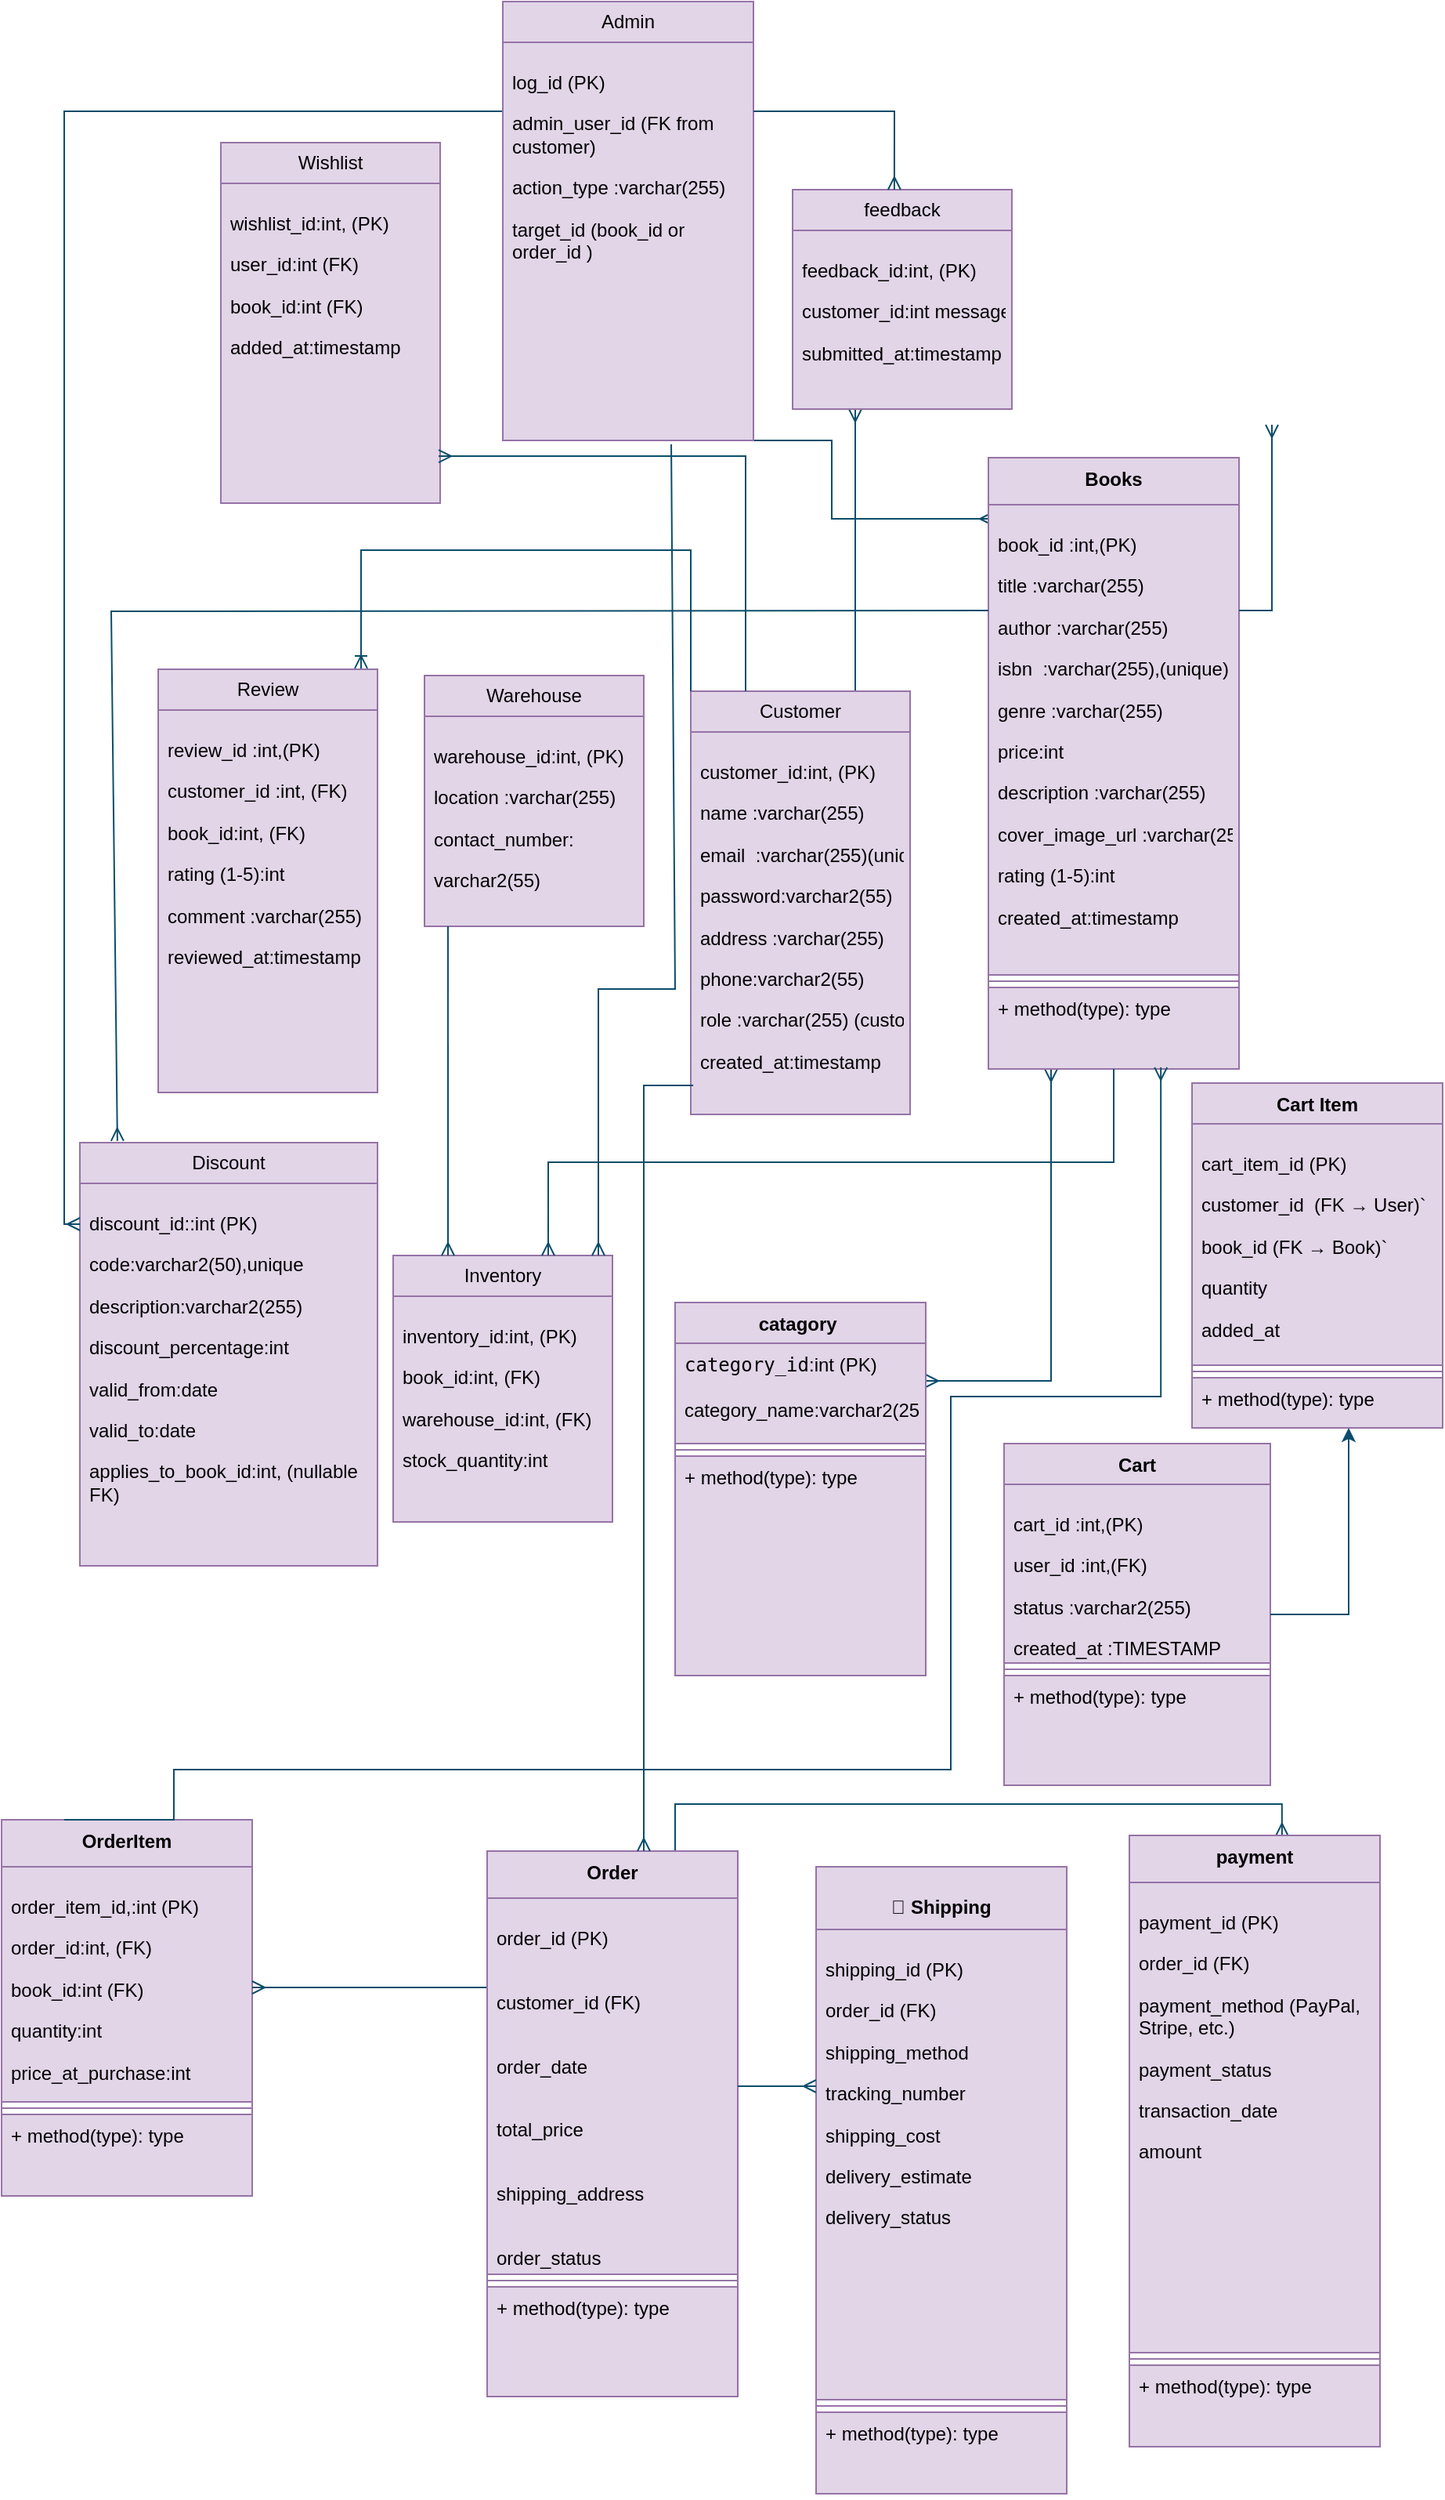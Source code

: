 <mxfile version="26.2.2">
  <diagram name="Page-1" id="UOZT7wDxDIMD1lYBj2QL">
    <mxGraphModel dx="1889" dy="777" grid="1" gridSize="10" guides="1" tooltips="1" connect="1" arrows="1" fold="1" page="1" pageScale="1" pageWidth="850" pageHeight="1100" background="none" math="0" shadow="0">
      <root>
        <mxCell id="0" />
        <mxCell id="1" parent="0" />
        <mxCell id="tDXwHBrnT2KiwF09zrwK-24" style="edgeStyle=orthogonalEdgeStyle;rounded=0;orthogonalLoop=1;jettySize=auto;html=1;exitX=0.75;exitY=0;exitDx=0;exitDy=0;strokeColor=#0B4D6A;endArrow=ERmany;endFill=0;" edge="1" parent="1" source="p8HNmVIQgG3GiqmU7-hI-10">
          <mxGeometry relative="1" as="geometry">
            <mxPoint x="465" y="290" as="targetPoint" />
          </mxGeometry>
        </mxCell>
        <mxCell id="p8HNmVIQgG3GiqmU7-hI-10" value="Customer" style="swimlane;fontStyle=0;childLayout=stackLayout;horizontal=1;startSize=26;fillColor=#e1d5e7;horizontalStack=0;resizeParent=1;resizeParentMax=0;resizeLast=0;collapsible=1;marginBottom=0;whiteSpace=wrap;html=1;strokeColor=#9673a6;" parent="1" vertex="1">
          <mxGeometry x="360" y="470" width="140" height="270" as="geometry" />
        </mxCell>
        <mxCell id="p8HNmVIQgG3GiqmU7-hI-11" value="&lt;p data-pm-slice=&quot;1 1 []&quot;&gt;customer_id&lt;span style=&quot;text-align: center; text-wrap-mode: nowrap; background-color: transparent; color: light-dark(rgb(0, 0, 0), rgb(255, 255, 255));&quot;&gt;:int,&lt;/span&gt;&lt;span style=&quot;background-color: transparent; color: light-dark(rgb(0, 0, 0), rgb(255, 255, 255));&quot;&gt;&amp;nbsp;(PK)&lt;/span&gt;&lt;/p&gt;&lt;p&gt;name&lt;span style=&quot;background-color: transparent; color: light-dark(rgb(0, 0, 0), rgb(255, 255, 255));&quot;&gt;&amp;nbsp;&lt;/span&gt;&lt;span style=&quot;background-color: transparent; color: light-dark(rgb(0, 0, 0), rgb(255, 255, 255));&quot;&gt;:&lt;/span&gt;&lt;span style=&quot;background-color: transparent; color: light-dark(rgb(0, 0, 0), rgb(255, 255, 255));&quot;&gt;varchar(255)&lt;/span&gt;&lt;/p&gt;&lt;p&gt;email&amp;nbsp;&lt;span style=&quot;background-color: transparent; color: light-dark(rgb(0, 0, 0), rgb(255, 255, 255));&quot;&gt;&amp;nbsp;&lt;/span&gt;&lt;span style=&quot;background-color: transparent; color: light-dark(rgb(0, 0, 0), rgb(255, 255, 255));&quot;&gt;:&lt;/span&gt;&lt;span style=&quot;background-color: transparent; color: light-dark(rgb(0, 0, 0), rgb(255, 255, 255));&quot;&gt;varchar(255)&lt;/span&gt;&lt;span style=&quot;background-color: transparent; color: light-dark(rgb(0, 0, 0), rgb(255, 255, 255));&quot;&gt;(unique)&lt;/span&gt;&lt;/p&gt;&lt;p&gt;password:&lt;span style=&quot;background-color: transparent; color: light-dark(rgb(0, 0, 0), rgb(255, 255, 255));&quot;&gt;varchar2(55)&lt;/span&gt;&lt;/p&gt;&lt;p&gt;address&lt;span style=&quot;background-color: transparent; color: light-dark(rgb(0, 0, 0), rgb(255, 255, 255));&quot;&gt;&amp;nbsp;&lt;/span&gt;&lt;span style=&quot;background-color: transparent; color: light-dark(rgb(0, 0, 0), rgb(255, 255, 255));&quot;&gt;:&lt;/span&gt;&lt;span style=&quot;background-color: transparent; color: light-dark(rgb(0, 0, 0), rgb(255, 255, 255));&quot;&gt;varchar(255)&lt;/span&gt;&lt;/p&gt;&lt;p&gt;phone:&lt;span style=&quot;background-color: transparent; color: light-dark(rgb(0, 0, 0), rgb(255, 255, 255));&quot;&gt;varchar2(55)&lt;/span&gt;&lt;/p&gt;&lt;p&gt;role&lt;span style=&quot;background-color: transparent; color: light-dark(rgb(0, 0, 0), rgb(255, 255, 255));&quot;&gt;&amp;nbsp;&lt;/span&gt;&lt;span style=&quot;background-color: transparent; color: light-dark(rgb(0, 0, 0), rgb(255, 255, 255));&quot;&gt;:&lt;/span&gt;&lt;span style=&quot;background-color: transparent; color: light-dark(rgb(0, 0, 0), rgb(255, 255, 255));&quot;&gt;varchar(255)&lt;/span&gt;&lt;span style=&quot;background-color: transparent; color: light-dark(rgb(0, 0, 0), rgb(255, 255, 255));&quot;&gt;&amp;nbsp;(customer)&lt;/span&gt;&lt;/p&gt;&lt;p&gt;created_at&lt;span style=&quot;background-color: transparent; color: light-dark(rgb(0, 0, 0), rgb(255, 255, 255));&quot;&gt;:timestamp&lt;/span&gt;&lt;/p&gt;" style="text;strokeColor=#9673a6;fillColor=#e1d5e7;align=left;verticalAlign=top;spacingLeft=4;spacingRight=4;overflow=hidden;rotatable=0;points=[[0,0.5],[1,0.5]];portConstraint=eastwest;whiteSpace=wrap;html=1;" parent="p8HNmVIQgG3GiqmU7-hI-10" vertex="1">
          <mxGeometry y="26" width="140" height="244" as="geometry" />
        </mxCell>
        <mxCell id="tDXwHBrnT2KiwF09zrwK-18" style="edgeStyle=orthogonalEdgeStyle;rounded=0;orthogonalLoop=1;jettySize=auto;html=1;exitX=0.25;exitY=1;exitDx=0;exitDy=0;strokeColor=#0B4D6A;endArrow=ERmany;endFill=0;startArrow=ERmany;startFill=0;" edge="1" parent="1" source="p8HNmVIQgG3GiqmU7-hI-15">
          <mxGeometry relative="1" as="geometry">
            <mxPoint x="510" y="910" as="targetPoint" />
            <Array as="points">
              <mxPoint x="590" y="910" />
            </Array>
          </mxGeometry>
        </mxCell>
        <mxCell id="tDXwHBrnT2KiwF09zrwK-35" style="edgeStyle=none;rounded=0;orthogonalLoop=1;jettySize=auto;html=1;exitX=0.016;exitY=0.03;exitDx=0;exitDy=0;strokeColor=#0B4D6A;entryX=1;entryY=1;entryDx=0;entryDy=0;exitPerimeter=0;startArrow=ERmany;startFill=0;endArrow=none;" edge="1" parent="1" source="p8HNmVIQgG3GiqmU7-hI-16" target="pkgMTPQwWQSA9xdt2chN-3">
          <mxGeometry relative="1" as="geometry">
            <Array as="points">
              <mxPoint x="450" y="360" />
              <mxPoint x="450" y="310" />
            </Array>
          </mxGeometry>
        </mxCell>
        <mxCell id="p8HNmVIQgG3GiqmU7-hI-15" value="Books" style="swimlane;fontStyle=1;align=center;verticalAlign=top;childLayout=stackLayout;horizontal=1;startSize=30;horizontalStack=0;resizeParent=1;resizeParentMax=0;resizeLast=0;collapsible=1;marginBottom=0;whiteSpace=wrap;html=1;fillColor=#e1d5e7;strokeColor=#9673a6;" parent="1" vertex="1">
          <mxGeometry x="550" y="321" width="160" height="390" as="geometry" />
        </mxCell>
        <mxCell id="p8HNmVIQgG3GiqmU7-hI-16" value="&lt;p data-pm-slice=&quot;1 1 []&quot;&gt;book_id&amp;nbsp;&lt;span style=&quot;text-align: center; text-wrap-mode: nowrap; background-color: transparent; color: light-dark(rgb(0, 0, 0), rgb(255, 255, 255));&quot;&gt;:int,&lt;/span&gt;&lt;span style=&quot;background-color: transparent; color: light-dark(rgb(0, 0, 0), rgb(255, 255, 255));&quot;&gt;(PK)&lt;/span&gt;&lt;/p&gt;&lt;p&gt;title&lt;span style=&quot;background-color: transparent; color: light-dark(rgb(0, 0, 0), rgb(255, 255, 255));&quot;&gt;&amp;nbsp;&lt;/span&gt;&lt;span style=&quot;background-color: transparent; color: light-dark(rgb(0, 0, 0), rgb(255, 255, 255));&quot;&gt;:&lt;/span&gt;&lt;span style=&quot;background-color: transparent; color: light-dark(rgb(0, 0, 0), rgb(255, 255, 255));&quot;&gt;varchar(255)&lt;/span&gt;&lt;/p&gt;&lt;p&gt;author&lt;span style=&quot;background-color: transparent; color: light-dark(rgb(0, 0, 0), rgb(255, 255, 255));&quot;&gt;&amp;nbsp;&lt;/span&gt;&lt;span style=&quot;background-color: transparent; color: light-dark(rgb(0, 0, 0), rgb(255, 255, 255));&quot;&gt;:&lt;/span&gt;&lt;span style=&quot;background-color: transparent; color: light-dark(rgb(0, 0, 0), rgb(255, 255, 255));&quot;&gt;varchar(255)&lt;/span&gt;&lt;/p&gt;&lt;p&gt;isbn&amp;nbsp;&lt;span style=&quot;background-color: transparent; color: light-dark(rgb(0, 0, 0), rgb(255, 255, 255));&quot;&gt;&amp;nbsp;&lt;/span&gt;&lt;span style=&quot;background-color: transparent; color: light-dark(rgb(0, 0, 0), rgb(255, 255, 255));&quot;&gt;:&lt;/span&gt;&lt;span style=&quot;background-color: transparent; color: light-dark(rgb(0, 0, 0), rgb(255, 255, 255));&quot;&gt;varchar(255),&lt;/span&gt;&lt;span style=&quot;background-color: transparent; color: light-dark(rgb(0, 0, 0), rgb(255, 255, 255));&quot;&gt;(unique)&lt;/span&gt;&lt;/p&gt;&lt;p&gt;genre&lt;span style=&quot;background-color: transparent; color: light-dark(rgb(0, 0, 0), rgb(255, 255, 255));&quot;&gt;&amp;nbsp;&lt;/span&gt;&lt;span style=&quot;background-color: transparent; color: light-dark(rgb(0, 0, 0), rgb(255, 255, 255));&quot;&gt;:&lt;/span&gt;&lt;span style=&quot;background-color: transparent; color: light-dark(rgb(0, 0, 0), rgb(255, 255, 255));&quot;&gt;varchar(255)&lt;/span&gt;&lt;/p&gt;&lt;p&gt;price&lt;span style=&quot;text-align: center; text-wrap-mode: nowrap; background-color: transparent; color: light-dark(rgb(0, 0, 0), rgb(255, 255, 255));&quot;&gt;:int&lt;/span&gt;&lt;/p&gt;&lt;p&gt;description&lt;span style=&quot;background-color: transparent; color: light-dark(rgb(0, 0, 0), rgb(255, 255, 255));&quot;&gt;&amp;nbsp;&lt;/span&gt;&lt;span style=&quot;background-color: transparent; color: light-dark(rgb(0, 0, 0), rgb(255, 255, 255));&quot;&gt;:&lt;/span&gt;&lt;span style=&quot;background-color: transparent; color: light-dark(rgb(0, 0, 0), rgb(255, 255, 255));&quot;&gt;varchar(255)&lt;/span&gt;&lt;/p&gt;&lt;p&gt;cover_image_url&lt;span style=&quot;background-color: transparent; color: light-dark(rgb(0, 0, 0), rgb(255, 255, 255));&quot;&gt;&amp;nbsp;&lt;/span&gt;&lt;span style=&quot;background-color: transparent; color: light-dark(rgb(0, 0, 0), rgb(255, 255, 255));&quot;&gt;:&lt;/span&gt;&lt;span style=&quot;background-color: transparent; color: light-dark(rgb(0, 0, 0), rgb(255, 255, 255));&quot;&gt;varchar(255)&lt;/span&gt;&lt;/p&gt;&lt;p&gt;rating&amp;nbsp;&lt;span style=&quot;background-color: transparent; color: light-dark(rgb(0, 0, 0), rgb(255, 255, 255));&quot;&gt;(1-5)&lt;/span&gt;&lt;span style=&quot;background-color: transparent; color: light-dark(rgb(0, 0, 0), rgb(255, 255, 255)); text-wrap-mode: nowrap; text-align: center;&quot;&gt;:int&lt;/span&gt;&lt;/p&gt;&lt;p&gt;created_at:timestamp&lt;/p&gt;" style="text;strokeColor=#9673a6;fillColor=#e1d5e7;align=left;verticalAlign=top;spacingLeft=4;spacingRight=4;overflow=hidden;rotatable=0;points=[[0,0.5],[1,0.5]];portConstraint=eastwest;whiteSpace=wrap;html=1;" parent="p8HNmVIQgG3GiqmU7-hI-15" vertex="1">
          <mxGeometry y="30" width="160" height="300" as="geometry" />
        </mxCell>
        <mxCell id="p8HNmVIQgG3GiqmU7-hI-17" value="" style="line;strokeWidth=1;fillColor=#e1d5e7;align=left;verticalAlign=middle;spacingTop=-1;spacingLeft=3;spacingRight=3;rotatable=0;labelPosition=right;points=[];portConstraint=eastwest;strokeColor=#9673a6;" parent="p8HNmVIQgG3GiqmU7-hI-15" vertex="1">
          <mxGeometry y="330" width="160" height="8" as="geometry" />
        </mxCell>
        <mxCell id="p8HNmVIQgG3GiqmU7-hI-18" value="+ method(type): type" style="text;strokeColor=#9673a6;fillColor=#e1d5e7;align=left;verticalAlign=top;spacingLeft=4;spacingRight=4;overflow=hidden;rotatable=0;points=[[0,0.5],[1,0.5]];portConstraint=eastwest;whiteSpace=wrap;html=1;" parent="p8HNmVIQgG3GiqmU7-hI-15" vertex="1">
          <mxGeometry y="338" width="160" height="52" as="geometry" />
        </mxCell>
        <mxCell id="p8HNmVIQgG3GiqmU7-hI-29" value="Review" style="swimlane;fontStyle=0;childLayout=stackLayout;horizontal=1;startSize=26;fillColor=#e1d5e7;horizontalStack=0;resizeParent=1;resizeParentMax=0;resizeLast=0;collapsible=1;marginBottom=0;whiteSpace=wrap;html=1;strokeColor=#9673a6;" parent="1" vertex="1">
          <mxGeometry x="20" y="456" width="140" height="270" as="geometry" />
        </mxCell>
        <mxCell id="p8HNmVIQgG3GiqmU7-hI-30" value="&lt;p data-pm-slice=&quot;1 1 []&quot;&gt;review_id&amp;nbsp;&lt;span style=&quot;text-align: center; text-wrap-mode: nowrap; background-color: transparent; color: light-dark(rgb(0, 0, 0), rgb(255, 255, 255));&quot;&gt;:int,&lt;/span&gt;&lt;span style=&quot;background-color: transparent; color: light-dark(rgb(0, 0, 0), rgb(255, 255, 255));&quot;&gt;(PK)&lt;/span&gt;&lt;/p&gt;&lt;p&gt;&lt;span style=&quot;background-color: transparent; color: light-dark(rgb(0, 0, 0), rgb(255, 255, 255));&quot;&gt;customer_id&lt;/span&gt;&lt;span style=&quot;background-color: transparent; color: light-dark(rgb(0, 0, 0), rgb(255, 255, 255));&quot;&gt;&amp;nbsp;&lt;/span&gt;&lt;span style=&quot;text-align: center; text-wrap-mode: nowrap; background-color: transparent; color: light-dark(rgb(0, 0, 0), rgb(255, 255, 255));&quot;&gt;:int,&lt;/span&gt;&lt;span style=&quot;background-color: transparent; color: light-dark(rgb(0, 0, 0), rgb(255, 255, 255));&quot;&gt;&amp;nbsp;(FK)&lt;/span&gt;&lt;/p&gt;&lt;p&gt;book_id&lt;span style=&quot;text-align: center; text-wrap-mode: nowrap; background-color: transparent; color: light-dark(rgb(0, 0, 0), rgb(255, 255, 255));&quot;&gt;:int,&lt;/span&gt;&lt;span style=&quot;background-color: transparent; color: light-dark(rgb(0, 0, 0), rgb(255, 255, 255));&quot;&gt;&amp;nbsp;(FK)&lt;/span&gt;&lt;/p&gt;&lt;p&gt;rating (1-5)&lt;span style=&quot;text-align: center; text-wrap-mode: nowrap; background-color: transparent; color: light-dark(rgb(0, 0, 0), rgb(255, 255, 255));&quot;&gt;:int&lt;/span&gt;&lt;/p&gt;&lt;p&gt;comment :&lt;span style=&quot;background-color: transparent; color: light-dark(rgb(0, 0, 0), rgb(255, 255, 255));&quot;&gt;varchar(255)&lt;/span&gt;&lt;/p&gt;&lt;p&gt;reviewed_at&lt;span style=&quot;background-color: transparent; color: light-dark(rgb(0, 0, 0), rgb(255, 255, 255));&quot;&gt;:timestamp&lt;/span&gt;&lt;/p&gt;" style="text;strokeColor=#9673a6;fillColor=#e1d5e7;align=left;verticalAlign=top;spacingLeft=4;spacingRight=4;overflow=hidden;rotatable=0;points=[[0,0.5],[1,0.5]];portConstraint=eastwest;whiteSpace=wrap;html=1;" parent="p8HNmVIQgG3GiqmU7-hI-29" vertex="1">
          <mxGeometry y="26" width="140" height="244" as="geometry" />
        </mxCell>
        <mxCell id="p8HNmVIQgG3GiqmU7-hI-31" value="Warehouse" style="swimlane;fontStyle=0;childLayout=stackLayout;horizontal=1;startSize=26;fillColor=#e1d5e7;horizontalStack=0;resizeParent=1;resizeParentMax=0;resizeLast=0;collapsible=1;marginBottom=0;whiteSpace=wrap;html=1;strokeColor=#9673a6;" parent="1" vertex="1">
          <mxGeometry x="190" y="460" width="140" height="160" as="geometry" />
        </mxCell>
        <mxCell id="p8HNmVIQgG3GiqmU7-hI-32" value="&lt;p data-pm-slice=&quot;1 1 []&quot;&gt;warehouse_id&lt;span style=&quot;text-align: center; text-wrap-mode: nowrap; background-color: transparent; color: light-dark(rgb(0, 0, 0), rgb(255, 255, 255));&quot;&gt;:int,&lt;/span&gt;&lt;span style=&quot;background-color: transparent; color: light-dark(rgb(0, 0, 0), rgb(255, 255, 255));&quot;&gt;&amp;nbsp;(PK)&lt;/span&gt;&lt;/p&gt;&lt;p&gt;location&lt;span style=&quot;background-color: transparent; color: light-dark(rgb(0, 0, 0), rgb(255, 255, 255));&quot;&gt;&amp;nbsp;&lt;/span&gt;&lt;span style=&quot;background-color: transparent; color: light-dark(rgb(0, 0, 0), rgb(255, 255, 255));&quot;&gt;:&lt;/span&gt;&lt;span style=&quot;background-color: transparent; color: light-dark(rgb(0, 0, 0), rgb(255, 255, 255));&quot;&gt;varchar(255)&lt;/span&gt;&lt;/p&gt;&lt;p&gt;contact_number:&lt;/p&gt;&lt;p&gt;varchar2(55)&lt;/p&gt;" style="text;strokeColor=#9673a6;fillColor=#e1d5e7;align=left;verticalAlign=top;spacingLeft=4;spacingRight=4;overflow=hidden;rotatable=0;points=[[0,0.5],[1,0.5]];portConstraint=eastwest;whiteSpace=wrap;html=1;" parent="p8HNmVIQgG3GiqmU7-hI-31" vertex="1">
          <mxGeometry y="26" width="140" height="134" as="geometry" />
        </mxCell>
        <mxCell id="p8HNmVIQgG3GiqmU7-hI-34" value="Discount" style="swimlane;fontStyle=0;childLayout=stackLayout;horizontal=1;startSize=26;fillColor=#e1d5e7;horizontalStack=0;resizeParent=1;resizeParentMax=0;resizeLast=0;collapsible=1;marginBottom=0;whiteSpace=wrap;html=1;strokeColor=#9673a6;" parent="1" vertex="1">
          <mxGeometry x="-30" y="758" width="190" height="270" as="geometry" />
        </mxCell>
        <mxCell id="p8HNmVIQgG3GiqmU7-hI-35" value="&lt;p data-pm-slice=&quot;1 1 []&quot;&gt;discount_id&lt;span style=&quot;background-color: transparent; color: light-dark(rgb(0, 0, 0), rgb(255, 255, 255));&quot;&gt;:&lt;/span&gt;&lt;span style=&quot;text-align: center; text-wrap-mode: nowrap; background-color: transparent; color: light-dark(rgb(0, 0, 0), rgb(255, 255, 255));&quot;&gt;:int&lt;/span&gt;&lt;span style=&quot;background-color: transparent; color: light-dark(rgb(0, 0, 0), rgb(255, 255, 255));&quot;&gt;&amp;nbsp;(PK)&lt;/span&gt;&lt;/p&gt;&lt;p&gt;code:varchar2(50),unique&lt;/p&gt;&lt;p&gt;description&lt;span style=&quot;background-color: transparent; color: light-dark(rgb(0, 0, 0), rgb(255, 255, 255));&quot;&gt;:varchar2(255)&lt;/span&gt;&lt;/p&gt;&lt;div&gt;&lt;span style=&quot;background-color: transparent; color: light-dark(rgb(0, 0, 0), rgb(255, 255, 255));&quot;&gt;discount_percentage:int&lt;/span&gt;&lt;/div&gt;&lt;p&gt;valid_from:date&lt;/p&gt;&lt;p&gt;valid_to:&lt;span style=&quot;background-color: transparent; color: light-dark(rgb(0, 0, 0), rgb(255, 255, 255));&quot;&gt;date&lt;/span&gt;&lt;/p&gt;&lt;p&gt;applies_to_book_id:int, (nullable FK)&lt;/p&gt;" style="text;strokeColor=#9673a6;fillColor=#e1d5e7;align=left;verticalAlign=top;spacingLeft=4;spacingRight=4;overflow=hidden;rotatable=0;points=[[0,0.5],[1,0.5]];portConstraint=eastwest;whiteSpace=wrap;html=1;" parent="p8HNmVIQgG3GiqmU7-hI-34" vertex="1">
          <mxGeometry y="26" width="190" height="244" as="geometry" />
        </mxCell>
        <mxCell id="p8HNmVIQgG3GiqmU7-hI-36" value="Inventory" style="swimlane;fontStyle=0;childLayout=stackLayout;horizontal=1;startSize=26;fillColor=#e1d5e7;horizontalStack=0;resizeParent=1;resizeParentMax=0;resizeLast=0;collapsible=1;marginBottom=0;whiteSpace=wrap;html=1;strokeColor=#9673a6;" parent="1" vertex="1">
          <mxGeometry x="170" y="830" width="140" height="170" as="geometry" />
        </mxCell>
        <mxCell id="p8HNmVIQgG3GiqmU7-hI-37" value="&lt;p data-pm-slice=&quot;1 1 []&quot;&gt;inventory_id&lt;span style=&quot;background-color: transparent; color: light-dark(rgb(0, 0, 0), rgb(255, 255, 255));&quot;&gt;:int,&lt;/span&gt;&lt;span style=&quot;background-color: transparent; color: light-dark(rgb(0, 0, 0), rgb(255, 255, 255));&quot;&gt;&amp;nbsp;(PK)&lt;/span&gt;&lt;/p&gt;&lt;p&gt;book_id&lt;span style=&quot;background-color: transparent; color: light-dark(rgb(0, 0, 0), rgb(255, 255, 255));&quot;&gt;:int,&lt;/span&gt;&lt;span style=&quot;background-color: transparent; color: light-dark(rgb(0, 0, 0), rgb(255, 255, 255));&quot;&gt;&amp;nbsp;(FK)&lt;/span&gt;&lt;/p&gt;&lt;p&gt;warehouse_id&lt;span style=&quot;background-color: transparent; color: light-dark(rgb(0, 0, 0), rgb(255, 255, 255));&quot;&gt;:int,&lt;/span&gt;&lt;span style=&quot;background-color: transparent; color: light-dark(rgb(0, 0, 0), rgb(255, 255, 255));&quot;&gt;&amp;nbsp;(FK)&lt;/span&gt;&lt;/p&gt;&lt;p&gt;stock_quantity&lt;span style=&quot;background-color: transparent; color: light-dark(rgb(0, 0, 0), rgb(255, 255, 255));&quot;&gt;:int&lt;/span&gt;&lt;/p&gt;" style="text;strokeColor=#9673a6;fillColor=#e1d5e7;align=left;verticalAlign=top;spacingLeft=4;spacingRight=4;overflow=hidden;rotatable=0;points=[[0,0.5],[1,0.5]];portConstraint=eastwest;whiteSpace=wrap;html=1;" parent="p8HNmVIQgG3GiqmU7-hI-36" vertex="1">
          <mxGeometry y="26" width="140" height="144" as="geometry" />
        </mxCell>
        <mxCell id="p8HNmVIQgG3GiqmU7-hI-42" value="catagory&amp;nbsp;" style="swimlane;fontStyle=1;align=center;verticalAlign=top;childLayout=stackLayout;horizontal=1;startSize=26;horizontalStack=0;resizeParent=1;resizeParentMax=0;resizeLast=0;collapsible=1;marginBottom=0;whiteSpace=wrap;html=1;fillColor=#e1d5e7;strokeColor=#9673a6;" parent="1" vertex="1">
          <mxGeometry x="350" y="860" width="160" height="238" as="geometry" />
        </mxCell>
        <mxCell id="p8HNmVIQgG3GiqmU7-hI-43" value="&lt;code data-end=&quot;847&quot; data-start=&quot;834&quot;&gt;category_id&lt;/code&gt;&lt;span style=&quot;text-align: center; text-wrap-mode: nowrap;&quot;&gt;:int&lt;/span&gt;&amp;nbsp;(PK)&lt;div&gt;&lt;br&gt;&lt;div&gt;&lt;span style=&quot;background-color: transparent; color: light-dark(rgb(0, 0, 0), rgb(255, 255, 255));&quot;&gt;category_name:&lt;/span&gt;&lt;span style=&quot;background-color: transparent; color: light-dark(rgb(0, 0, 0), rgb(255, 255, 255));&quot;&gt;varchar2(255)&lt;/span&gt;&lt;/div&gt;&lt;/div&gt;" style="text;strokeColor=#9673a6;fillColor=#e1d5e7;align=left;verticalAlign=top;spacingLeft=4;spacingRight=4;overflow=hidden;rotatable=0;points=[[0,0.5],[1,0.5]];portConstraint=eastwest;whiteSpace=wrap;html=1;" parent="p8HNmVIQgG3GiqmU7-hI-42" vertex="1">
          <mxGeometry y="26" width="160" height="64" as="geometry" />
        </mxCell>
        <mxCell id="p8HNmVIQgG3GiqmU7-hI-44" value="" style="line;strokeWidth=1;fillColor=#e1d5e7;align=left;verticalAlign=middle;spacingTop=-1;spacingLeft=3;spacingRight=3;rotatable=0;labelPosition=right;points=[];portConstraint=eastwest;strokeColor=#9673a6;" parent="p8HNmVIQgG3GiqmU7-hI-42" vertex="1">
          <mxGeometry y="90" width="160" height="8" as="geometry" />
        </mxCell>
        <mxCell id="p8HNmVIQgG3GiqmU7-hI-45" value="+ method(type): type" style="text;strokeColor=#9673a6;fillColor=#e1d5e7;align=left;verticalAlign=top;spacingLeft=4;spacingRight=4;overflow=hidden;rotatable=0;points=[[0,0.5],[1,0.5]];portConstraint=eastwest;whiteSpace=wrap;html=1;" parent="p8HNmVIQgG3GiqmU7-hI-42" vertex="1">
          <mxGeometry y="98" width="160" height="140" as="geometry" />
        </mxCell>
        <mxCell id="p8HNmVIQgG3GiqmU7-hI-46" value="Cart" style="swimlane;fontStyle=1;align=center;verticalAlign=top;childLayout=stackLayout;horizontal=1;startSize=26;horizontalStack=0;resizeParent=1;resizeParentMax=0;resizeLast=0;collapsible=1;marginBottom=0;whiteSpace=wrap;html=1;fillColor=#e1d5e7;strokeColor=#9673a6;" parent="1" vertex="1">
          <mxGeometry x="560" y="950" width="170" height="218" as="geometry" />
        </mxCell>
        <mxCell id="p8HNmVIQgG3GiqmU7-hI-47" value="&lt;p data-pm-slice=&quot;1 1 []&quot;&gt;cart_id&amp;nbsp;&lt;span style=&quot;text-align: center; text-wrap-mode: nowrap;&quot;&gt;:int,&lt;/span&gt;(PK)&#x9;&lt;/p&gt;&lt;p&gt;user_id&amp;nbsp;&lt;span style=&quot;text-align: center; text-wrap-mode: nowrap;&quot;&gt;:int,&lt;/span&gt;(FK)&#x9;&lt;/p&gt;&lt;p&gt;status&#x9;:&lt;span style=&quot;background-color: transparent; color: light-dark(rgb(0, 0, 0), rgb(255, 255, 255));&quot;&gt;varchar2(255)&lt;/span&gt;&lt;/p&gt;&lt;p&gt;created_at :TIMESTAMP&lt;/p&gt;&lt;p&gt;updated_at TIMESTAMP&lt;/p&gt;" style="text;strokeColor=#9673a6;fillColor=#e1d5e7;align=left;verticalAlign=top;spacingLeft=4;spacingRight=4;overflow=hidden;rotatable=0;points=[[0,0.5],[1,0.5]];portConstraint=eastwest;whiteSpace=wrap;html=1;" parent="p8HNmVIQgG3GiqmU7-hI-46" vertex="1">
          <mxGeometry y="26" width="170" height="114" as="geometry" />
        </mxCell>
        <mxCell id="p8HNmVIQgG3GiqmU7-hI-48" value="" style="line;strokeWidth=1;fillColor=#e1d5e7;align=left;verticalAlign=middle;spacingTop=-1;spacingLeft=3;spacingRight=3;rotatable=0;labelPosition=right;points=[];portConstraint=eastwest;strokeColor=#9673a6;" parent="p8HNmVIQgG3GiqmU7-hI-46" vertex="1">
          <mxGeometry y="140" width="170" height="8" as="geometry" />
        </mxCell>
        <mxCell id="p8HNmVIQgG3GiqmU7-hI-49" value="+ method(type): type" style="text;strokeColor=#9673a6;fillColor=#e1d5e7;align=left;verticalAlign=top;spacingLeft=4;spacingRight=4;overflow=hidden;rotatable=0;points=[[0,0.5],[1,0.5]];portConstraint=eastwest;whiteSpace=wrap;html=1;" parent="p8HNmVIQgG3GiqmU7-hI-46" vertex="1">
          <mxGeometry y="148" width="170" height="70" as="geometry" />
        </mxCell>
        <mxCell id="p8HNmVIQgG3GiqmU7-hI-50" value="Cart Item" style="swimlane;fontStyle=1;align=center;verticalAlign=top;childLayout=stackLayout;horizontal=1;startSize=26;horizontalStack=0;resizeParent=1;resizeParentMax=0;resizeLast=0;collapsible=1;marginBottom=0;whiteSpace=wrap;html=1;fillColor=#e1d5e7;strokeColor=#9673a6;" parent="1" vertex="1">
          <mxGeometry x="680" y="720" width="160" height="220" as="geometry" />
        </mxCell>
        <mxCell id="p8HNmVIQgG3GiqmU7-hI-51" value="&lt;p data-pm-slice=&quot;1 1 []&quot;&gt;cart_item_id (PK)&lt;/p&gt;&lt;p&gt;&lt;span style=&quot;background-color: transparent; color: light-dark(rgb(0, 0, 0), rgb(255, 255, 255));&quot;&gt;customer_id&lt;/span&gt;&lt;span style=&quot;background-color: transparent; color: light-dark(rgb(0, 0, 0), rgb(255, 255, 255));&quot;&gt;&amp;nbsp;&lt;/span&gt;&amp;nbsp;(FK → User)`&lt;/p&gt;&lt;p&gt;book_id (FK → Book)`&lt;/p&gt;&lt;p&gt;quantity&lt;/p&gt;&lt;p&gt;added_at&lt;/p&gt;" style="text;strokeColor=#9673a6;fillColor=#e1d5e7;align=left;verticalAlign=top;spacingLeft=4;spacingRight=4;overflow=hidden;rotatable=0;points=[[0,0.5],[1,0.5]];portConstraint=eastwest;whiteSpace=wrap;html=1;" parent="p8HNmVIQgG3GiqmU7-hI-50" vertex="1">
          <mxGeometry y="26" width="160" height="154" as="geometry" />
        </mxCell>
        <mxCell id="p8HNmVIQgG3GiqmU7-hI-52" value="" style="line;strokeWidth=1;fillColor=#e1d5e7;align=left;verticalAlign=middle;spacingTop=-1;spacingLeft=3;spacingRight=3;rotatable=0;labelPosition=right;points=[];portConstraint=eastwest;strokeColor=#9673a6;" parent="p8HNmVIQgG3GiqmU7-hI-50" vertex="1">
          <mxGeometry y="180" width="160" height="8" as="geometry" />
        </mxCell>
        <mxCell id="p8HNmVIQgG3GiqmU7-hI-53" value="+ method(type): type" style="text;strokeColor=#9673a6;fillColor=#e1d5e7;align=left;verticalAlign=top;spacingLeft=4;spacingRight=4;overflow=hidden;rotatable=0;points=[[0,0.5],[1,0.5]];portConstraint=eastwest;whiteSpace=wrap;html=1;" parent="p8HNmVIQgG3GiqmU7-hI-50" vertex="1">
          <mxGeometry y="188" width="160" height="32" as="geometry" />
        </mxCell>
        <mxCell id="p8HNmVIQgG3GiqmU7-hI-54" value="OrderItem" style="swimlane;fontStyle=1;align=center;verticalAlign=top;childLayout=stackLayout;horizontal=1;startSize=30;horizontalStack=0;resizeParent=1;resizeParentMax=0;resizeLast=0;collapsible=1;marginBottom=0;whiteSpace=wrap;html=1;fillColor=#e1d5e7;strokeColor=#9673a6;" parent="1" vertex="1">
          <mxGeometry x="-80" y="1190" width="160" height="240" as="geometry" />
        </mxCell>
        <mxCell id="p8HNmVIQgG3GiqmU7-hI-55" value="&lt;p data-pm-slice=&quot;1 1 []&quot;&gt;order_item_id,:int (PK)&lt;/p&gt;&lt;p&gt;order_id:int, (FK)&lt;/p&gt;&lt;p&gt;book_id:int (FK)&lt;/p&gt;&lt;p&gt;quantity:int&lt;/p&gt;&lt;p&gt;price_at_purchase:int&lt;/p&gt;" style="text;strokeColor=#9673a6;fillColor=#e1d5e7;align=left;verticalAlign=top;spacingLeft=4;spacingRight=4;overflow=hidden;rotatable=0;points=[[0,0.5],[1,0.5]];portConstraint=eastwest;whiteSpace=wrap;html=1;" parent="p8HNmVIQgG3GiqmU7-hI-54" vertex="1">
          <mxGeometry y="30" width="160" height="150" as="geometry" />
        </mxCell>
        <mxCell id="p8HNmVIQgG3GiqmU7-hI-56" value="" style="line;strokeWidth=1;fillColor=#e1d5e7;align=left;verticalAlign=middle;spacingTop=-1;spacingLeft=3;spacingRight=3;rotatable=0;labelPosition=right;points=[];portConstraint=eastwest;strokeColor=#9673a6;" parent="p8HNmVIQgG3GiqmU7-hI-54" vertex="1">
          <mxGeometry y="180" width="160" height="8" as="geometry" />
        </mxCell>
        <mxCell id="p8HNmVIQgG3GiqmU7-hI-57" value="+ method(type): type" style="text;strokeColor=#9673a6;fillColor=#e1d5e7;align=left;verticalAlign=top;spacingLeft=4;spacingRight=4;overflow=hidden;rotatable=0;points=[[0,0.5],[1,0.5]];portConstraint=eastwest;whiteSpace=wrap;html=1;" parent="p8HNmVIQgG3GiqmU7-hI-54" vertex="1">
          <mxGeometry y="188" width="160" height="52" as="geometry" />
        </mxCell>
        <mxCell id="tDXwHBrnT2KiwF09zrwK-21" style="edgeStyle=orthogonalEdgeStyle;rounded=0;orthogonalLoop=1;jettySize=auto;html=1;exitX=0;exitY=0.25;exitDx=0;exitDy=0;strokeColor=#0B4D6A;endArrow=ERmany;endFill=0;" edge="1" parent="1" source="p8HNmVIQgG3GiqmU7-hI-58">
          <mxGeometry relative="1" as="geometry">
            <mxPoint x="80" y="1297" as="targetPoint" />
          </mxGeometry>
        </mxCell>
        <mxCell id="tDXwHBrnT2KiwF09zrwK-26" style="edgeStyle=orthogonalEdgeStyle;rounded=0;orthogonalLoop=1;jettySize=auto;html=1;exitX=0.75;exitY=0;exitDx=0;exitDy=0;strokeColor=#0B4D6A;entryX=0.609;entryY=0.001;entryDx=0;entryDy=0;entryPerimeter=0;endArrow=ERmany;endFill=0;" edge="1" parent="1" source="p8HNmVIQgG3GiqmU7-hI-58" target="p8HNmVIQgG3GiqmU7-hI-66">
          <mxGeometry relative="1" as="geometry">
            <mxPoint x="760" y="1180" as="targetPoint" />
            <Array as="points">
              <mxPoint x="350" y="1180" />
              <mxPoint x="737" y="1180" />
            </Array>
          </mxGeometry>
        </mxCell>
        <mxCell id="p8HNmVIQgG3GiqmU7-hI-58" value="Order" style="swimlane;fontStyle=1;align=center;verticalAlign=top;childLayout=stackLayout;horizontal=1;startSize=30;horizontalStack=0;resizeParent=1;resizeParentMax=0;resizeLast=0;collapsible=1;marginBottom=0;whiteSpace=wrap;html=1;fillColor=#e1d5e7;strokeColor=#9673a6;" parent="1" vertex="1">
          <mxGeometry x="230" y="1210" width="160" height="348" as="geometry" />
        </mxCell>
        <mxCell id="p8HNmVIQgG3GiqmU7-hI-59" value="&lt;p data-pm-slice=&quot;1 1 []&quot;&gt;order_id (PK)&lt;/p&gt;&lt;p data-pm-slice=&quot;1 1 []&quot;&gt;&lt;br&gt;customer_id&amp;nbsp;(FK)&lt;/p&gt;&lt;p data-pm-slice=&quot;1 1 []&quot;&gt;&lt;br&gt;order_date&lt;/p&gt;&lt;p data-pm-slice=&quot;1 1 []&quot;&gt;&lt;br&gt;total_price&lt;/p&gt;&lt;p data-pm-slice=&quot;1 1 []&quot;&gt;&lt;br&gt;shipping_address&lt;/p&gt;&lt;p data-pm-slice=&quot;1 1 []&quot;&gt;&lt;br&gt;order_status&lt;/p&gt;" style="text;strokeColor=#9673a6;fillColor=#e1d5e7;align=left;verticalAlign=top;spacingLeft=4;spacingRight=4;overflow=hidden;rotatable=0;points=[[0,0.5],[1,0.5]];portConstraint=eastwest;whiteSpace=wrap;html=1;" parent="p8HNmVIQgG3GiqmU7-hI-58" vertex="1">
          <mxGeometry y="30" width="160" height="240" as="geometry" />
        </mxCell>
        <mxCell id="p8HNmVIQgG3GiqmU7-hI-60" value="" style="line;strokeWidth=1;fillColor=#e1d5e7;align=left;verticalAlign=middle;spacingTop=-1;spacingLeft=3;spacingRight=3;rotatable=0;labelPosition=right;points=[];portConstraint=eastwest;strokeColor=#9673a6;" parent="p8HNmVIQgG3GiqmU7-hI-58" vertex="1">
          <mxGeometry y="270" width="160" height="8" as="geometry" />
        </mxCell>
        <mxCell id="p8HNmVIQgG3GiqmU7-hI-61" value="+ method(type): type" style="text;strokeColor=#9673a6;fillColor=#e1d5e7;align=left;verticalAlign=top;spacingLeft=4;spacingRight=4;overflow=hidden;rotatable=0;points=[[0,0.5],[1,0.5]];portConstraint=eastwest;whiteSpace=wrap;html=1;" parent="p8HNmVIQgG3GiqmU7-hI-58" vertex="1">
          <mxGeometry y="278" width="160" height="70" as="geometry" />
        </mxCell>
        <mxCell id="p8HNmVIQgG3GiqmU7-hI-62" value="&lt;p data-pm-slice=&quot;1 1 []&quot;&gt;&lt;/p&gt;&lt;p&gt;🚚 Shipping&lt;/p&gt;" style="swimlane;fontStyle=1;align=center;verticalAlign=top;childLayout=stackLayout;horizontal=1;startSize=40;horizontalStack=0;resizeParent=1;resizeParentMax=0;resizeLast=0;collapsible=1;marginBottom=0;whiteSpace=wrap;html=1;fillColor=#e1d5e7;strokeColor=#9673a6;" parent="1" vertex="1">
          <mxGeometry x="440" y="1220" width="160" height="400" as="geometry" />
        </mxCell>
        <mxCell id="p8HNmVIQgG3GiqmU7-hI-63" value="&lt;p data-pm-slice=&quot;1 1 []&quot;&gt;shipping_id (PK)&lt;/p&gt;&lt;p&gt;order_id (FK)&lt;/p&gt;&lt;p&gt;shipping_method&lt;/p&gt;&lt;p&gt;tracking_number&lt;/p&gt;&lt;p&gt;shipping_cost&lt;/p&gt;&lt;p&gt;delivery_estimate&lt;/p&gt;&lt;p&gt;delivery_status&lt;/p&gt;" style="text;strokeColor=#9673a6;fillColor=#e1d5e7;align=left;verticalAlign=top;spacingLeft=4;spacingRight=4;overflow=hidden;rotatable=0;points=[[0,0.5],[1,0.5]];portConstraint=eastwest;whiteSpace=wrap;html=1;" parent="p8HNmVIQgG3GiqmU7-hI-62" vertex="1">
          <mxGeometry y="40" width="160" height="300" as="geometry" />
        </mxCell>
        <mxCell id="p8HNmVIQgG3GiqmU7-hI-64" value="" style="line;strokeWidth=1;fillColor=#e1d5e7;align=left;verticalAlign=middle;spacingTop=-1;spacingLeft=3;spacingRight=3;rotatable=0;labelPosition=right;points=[];portConstraint=eastwest;strokeColor=#9673a6;" parent="p8HNmVIQgG3GiqmU7-hI-62" vertex="1">
          <mxGeometry y="340" width="160" height="8" as="geometry" />
        </mxCell>
        <mxCell id="p8HNmVIQgG3GiqmU7-hI-65" value="+ method(type): type" style="text;strokeColor=#9673a6;fillColor=#e1d5e7;align=left;verticalAlign=top;spacingLeft=4;spacingRight=4;overflow=hidden;rotatable=0;points=[[0,0.5],[1,0.5]];portConstraint=eastwest;whiteSpace=wrap;html=1;" parent="p8HNmVIQgG3GiqmU7-hI-62" vertex="1">
          <mxGeometry y="348" width="160" height="52" as="geometry" />
        </mxCell>
        <mxCell id="p8HNmVIQgG3GiqmU7-hI-66" value="payment" style="swimlane;fontStyle=1;align=center;verticalAlign=top;childLayout=stackLayout;horizontal=1;startSize=30;horizontalStack=0;resizeParent=1;resizeParentMax=0;resizeLast=0;collapsible=1;marginBottom=0;whiteSpace=wrap;html=1;fillColor=#e1d5e7;strokeColor=#9673a6;" parent="1" vertex="1">
          <mxGeometry x="640" y="1200" width="160" height="390" as="geometry" />
        </mxCell>
        <mxCell id="p8HNmVIQgG3GiqmU7-hI-67" value="&lt;p data-pm-slice=&quot;1 1 []&quot;&gt;payment_id (PK)&lt;/p&gt;&lt;p&gt;order_id (FK)&lt;/p&gt;&lt;p&gt;payment_method (PayPal, Stripe, etc.)&lt;/p&gt;&lt;p&gt;payment_status&lt;/p&gt;&lt;p&gt;transaction_date&lt;/p&gt;&lt;p&gt;amount&lt;/p&gt;" style="text;strokeColor=#9673a6;fillColor=#e1d5e7;align=left;verticalAlign=top;spacingLeft=4;spacingRight=4;overflow=hidden;rotatable=0;points=[[0,0.5],[1,0.5]];portConstraint=eastwest;whiteSpace=wrap;html=1;" parent="p8HNmVIQgG3GiqmU7-hI-66" vertex="1">
          <mxGeometry y="30" width="160" height="300" as="geometry" />
        </mxCell>
        <mxCell id="p8HNmVIQgG3GiqmU7-hI-68" value="" style="line;strokeWidth=1;fillColor=#e1d5e7;align=left;verticalAlign=middle;spacingTop=-1;spacingLeft=3;spacingRight=3;rotatable=0;labelPosition=right;points=[];portConstraint=eastwest;strokeColor=#9673a6;" parent="p8HNmVIQgG3GiqmU7-hI-66" vertex="1">
          <mxGeometry y="330" width="160" height="8" as="geometry" />
        </mxCell>
        <mxCell id="p8HNmVIQgG3GiqmU7-hI-69" value="+ method(type): type" style="text;strokeColor=#9673a6;fillColor=#e1d5e7;align=left;verticalAlign=top;spacingLeft=4;spacingRight=4;overflow=hidden;rotatable=0;points=[[0,0.5],[1,0.5]];portConstraint=eastwest;whiteSpace=wrap;html=1;" parent="p8HNmVIQgG3GiqmU7-hI-66" vertex="1">
          <mxGeometry y="338" width="160" height="52" as="geometry" />
        </mxCell>
        <mxCell id="tDXwHBrnT2KiwF09zrwK-34" style="edgeStyle=none;rounded=0;orthogonalLoop=1;jettySize=auto;html=1;exitX=0;exitY=0.25;exitDx=0;exitDy=0;strokeColor=#0B4D6A;endArrow=ERmany;endFill=0;" edge="1" parent="1" source="pkgMTPQwWQSA9xdt2chN-3">
          <mxGeometry relative="1" as="geometry">
            <mxPoint x="-30" y="810" as="targetPoint" />
            <Array as="points">
              <mxPoint x="-40" y="100" />
              <mxPoint x="-40" y="430" />
              <mxPoint x="-40" y="810" />
            </Array>
          </mxGeometry>
        </mxCell>
        <mxCell id="pkgMTPQwWQSA9xdt2chN-3" value="Admin" style="swimlane;fontStyle=0;childLayout=stackLayout;horizontal=1;startSize=26;fillColor=#e1d5e7;horizontalStack=0;resizeParent=1;resizeParentMax=0;resizeLast=0;collapsible=1;marginBottom=0;whiteSpace=wrap;html=1;strokeColor=#9673a6;" parent="1" vertex="1">
          <mxGeometry x="240" y="30" width="160" height="280" as="geometry" />
        </mxCell>
        <mxCell id="pkgMTPQwWQSA9xdt2chN-4" value="&lt;p data-pm-slice=&quot;1 1 []&quot;&gt;log_id (PK)&lt;/p&gt;&lt;p&gt;admin_user_id (FK from customer)&lt;/p&gt;&lt;p&gt;action_type&lt;span style=&quot;background-color: transparent; color: light-dark(rgb(0, 0, 0), rgb(255, 255, 255));&quot;&gt;&amp;nbsp;&lt;/span&gt;&lt;span style=&quot;background-color: transparent; color: light-dark(rgb(0, 0, 0), rgb(255, 255, 255));&quot;&gt;:&lt;/span&gt;&lt;span style=&quot;background-color: transparent; color: light-dark(rgb(0, 0, 0), rgb(255, 255, 255));&quot;&gt;varchar(255)&lt;/span&gt;&lt;/p&gt;&lt;p&gt;target_id (book_id or order_id )&lt;/p&gt;&lt;p&gt;&lt;br&gt;&lt;/p&gt;" style="text;strokeColor=#9673a6;fillColor=#e1d5e7;align=left;verticalAlign=top;spacingLeft=4;spacingRight=4;overflow=hidden;rotatable=0;points=[[0,0.5],[1,0.5]];portConstraint=eastwest;whiteSpace=wrap;html=1;" parent="pkgMTPQwWQSA9xdt2chN-3" vertex="1">
          <mxGeometry y="26" width="160" height="254" as="geometry" />
        </mxCell>
        <mxCell id="pkgMTPQwWQSA9xdt2chN-7" value="feedback" style="swimlane;fontStyle=0;childLayout=stackLayout;horizontal=1;startSize=26;fillColor=#e1d5e7;horizontalStack=0;resizeParent=1;resizeParentMax=0;resizeLast=0;collapsible=1;marginBottom=0;whiteSpace=wrap;html=1;strokeColor=#9673a6;" parent="1" vertex="1">
          <mxGeometry x="425" y="150" width="140" height="140" as="geometry" />
        </mxCell>
        <mxCell id="pkgMTPQwWQSA9xdt2chN-8" value="&lt;p data-pm-slice=&quot;1 1 []&quot;&gt;feedback_id:int, (PK)&lt;/p&gt;&lt;p&gt;&lt;span style=&quot;background-color: transparent; color: light-dark(rgb(0, 0, 0), rgb(255, 255, 255));&quot;&gt;customer_id:int&lt;/span&gt;&lt;span style=&quot;background-color: transparent; color: light-dark(rgb(0, 0, 0), rgb(255, 255, 255));&quot;&gt;&amp;nbsp;&lt;/span&gt;&lt;span style=&quot;background-color: transparent; color: light-dark(rgb(0, 0, 0), rgb(255, 255, 255));&quot;&gt;message&lt;/span&gt;&lt;/p&gt;&lt;p&gt;submitted_at&lt;span style=&quot;background-color: transparent; color: light-dark(rgb(0, 0, 0), rgb(255, 255, 255));&quot;&gt;:timestamp&lt;/span&gt;&lt;/p&gt;" style="text;strokeColor=#9673a6;fillColor=#e1d5e7;align=left;verticalAlign=top;spacingLeft=4;spacingRight=4;overflow=hidden;rotatable=0;points=[[0,0.5],[1,0.5]];portConstraint=eastwest;whiteSpace=wrap;html=1;" parent="pkgMTPQwWQSA9xdt2chN-7" vertex="1">
          <mxGeometry y="26" width="140" height="114" as="geometry" />
        </mxCell>
        <mxCell id="pkgMTPQwWQSA9xdt2chN-12" value="Wishlist" style="swimlane;fontStyle=0;childLayout=stackLayout;horizontal=1;startSize=26;fillColor=#e1d5e7;horizontalStack=0;resizeParent=1;resizeParentMax=0;resizeLast=0;collapsible=1;marginBottom=0;whiteSpace=wrap;html=1;strokeColor=#9673a6;" parent="1" vertex="1">
          <mxGeometry x="60" y="120" width="140" height="230" as="geometry" />
        </mxCell>
        <mxCell id="pkgMTPQwWQSA9xdt2chN-13" value="&lt;p data-pm-slice=&quot;1 1 []&quot;&gt;wishlist_id:int, (PK)&lt;/p&gt;&lt;p&gt;user_id:int (FK)&lt;/p&gt;&lt;p&gt;book_id:int (FK)&lt;/p&gt;&lt;p&gt;added_at&lt;span style=&quot;background-color: transparent; color: light-dark(rgb(0, 0, 0), rgb(255, 255, 255));&quot;&gt;:timestamp&lt;/span&gt;&lt;/p&gt;" style="text;strokeColor=#9673a6;fillColor=#e1d5e7;align=left;verticalAlign=top;spacingLeft=4;spacingRight=4;overflow=hidden;rotatable=0;points=[[0,0.5],[1,0.5]];portConstraint=eastwest;whiteSpace=wrap;html=1;" parent="pkgMTPQwWQSA9xdt2chN-12" vertex="1">
          <mxGeometry y="26" width="140" height="204" as="geometry" />
        </mxCell>
        <mxCell id="tDXwHBrnT2KiwF09zrwK-13" value="" style="edgeStyle=orthogonalEdgeStyle;fontSize=12;html=1;endArrow=ERoneToMany;rounded=0;strokeColor=#0B4D6A;exitX=0;exitY=0;exitDx=0;exitDy=0;entryX=0.925;entryY=-0.002;entryDx=0;entryDy=0;entryPerimeter=0;" edge="1" parent="1" source="p8HNmVIQgG3GiqmU7-hI-10" target="p8HNmVIQgG3GiqmU7-hI-29">
          <mxGeometry width="100" height="100" relative="1" as="geometry">
            <mxPoint x="369.52" y="380.0" as="sourcePoint" />
            <mxPoint x="150" y="450" as="targetPoint" />
            <Array as="points">
              <mxPoint x="360" y="380" />
              <mxPoint x="150" y="380" />
            </Array>
          </mxGeometry>
        </mxCell>
        <mxCell id="tDXwHBrnT2KiwF09zrwK-14" style="edgeStyle=orthogonalEdgeStyle;rounded=0;orthogonalLoop=1;jettySize=auto;html=1;exitX=0.25;exitY=0;exitDx=0;exitDy=0;entryX=0.993;entryY=0.853;entryDx=0;entryDy=0;entryPerimeter=0;strokeColor=#0B4D6A;endArrow=ERmany;endFill=0;" edge="1" parent="1" source="p8HNmVIQgG3GiqmU7-hI-10" target="pkgMTPQwWQSA9xdt2chN-13">
          <mxGeometry relative="1" as="geometry" />
        </mxCell>
        <mxCell id="tDXwHBrnT2KiwF09zrwK-15" style="edgeStyle=orthogonalEdgeStyle;rounded=0;orthogonalLoop=1;jettySize=auto;html=1;exitX=0.011;exitY=0.924;exitDx=0;exitDy=0;strokeColor=#0B4D6A;exitPerimeter=0;endArrow=ERmany;endFill=0;" edge="1" parent="1" source="p8HNmVIQgG3GiqmU7-hI-11">
          <mxGeometry relative="1" as="geometry">
            <mxPoint x="330" y="1210" as="targetPoint" />
            <Array as="points">
              <mxPoint x="330" y="722" />
            </Array>
          </mxGeometry>
        </mxCell>
        <mxCell id="tDXwHBrnT2KiwF09zrwK-17" style="edgeStyle=orthogonalEdgeStyle;rounded=0;orthogonalLoop=1;jettySize=auto;html=1;exitX=1;exitY=0.25;exitDx=0;exitDy=0;strokeColor=#0B4D6A;endArrow=ERmany;endFill=0;" edge="1" parent="1" source="p8HNmVIQgG3GiqmU7-hI-15">
          <mxGeometry relative="1" as="geometry">
            <mxPoint x="731" y="300" as="targetPoint" />
            <Array as="points">
              <mxPoint x="731" y="419" />
            </Array>
          </mxGeometry>
        </mxCell>
        <mxCell id="tDXwHBrnT2KiwF09zrwK-25" style="edgeStyle=orthogonalEdgeStyle;rounded=0;orthogonalLoop=1;jettySize=auto;html=1;exitX=0.5;exitY=1;exitDx=0;exitDy=0;entryX=0.707;entryY=0;entryDx=0;entryDy=0;entryPerimeter=0;strokeColor=#0B4D6A;endArrow=ERmany;endFill=0;" edge="1" parent="1" source="p8HNmVIQgG3GiqmU7-hI-15" target="p8HNmVIQgG3GiqmU7-hI-36">
          <mxGeometry relative="1" as="geometry" />
        </mxCell>
        <mxCell id="tDXwHBrnT2KiwF09zrwK-28" style="edgeStyle=orthogonalEdgeStyle;rounded=0;orthogonalLoop=1;jettySize=auto;html=1;exitX=1;exitY=0.5;exitDx=0;exitDy=0;strokeColor=#0B4D6A;endArrow=ERmany;endFill=0;" edge="1" parent="1" source="p8HNmVIQgG3GiqmU7-hI-59">
          <mxGeometry relative="1" as="geometry">
            <mxPoint x="440" y="1360" as="targetPoint" />
          </mxGeometry>
        </mxCell>
        <mxCell id="tDXwHBrnT2KiwF09zrwK-30" style="edgeStyle=orthogonalEdgeStyle;rounded=0;orthogonalLoop=1;jettySize=auto;html=1;strokeColor=#0B4D6A;endArrow=none;endFill=0;entryX=0.25;entryY=0;entryDx=0;entryDy=0;startArrow=ERmany;startFill=0;exitX=0.688;exitY=0.981;exitDx=0;exitDy=0;exitPerimeter=0;" edge="1" parent="1" source="p8HNmVIQgG3GiqmU7-hI-18" target="p8HNmVIQgG3GiqmU7-hI-54">
          <mxGeometry relative="1" as="geometry">
            <mxPoint x="660" y="740" as="sourcePoint" />
            <mxPoint x="90" y="1190" as="targetPoint" />
            <Array as="points">
              <mxPoint x="660" y="920" />
              <mxPoint x="526" y="920" />
              <mxPoint x="526" y="1158" />
              <mxPoint x="30" y="1158" />
            </Array>
          </mxGeometry>
        </mxCell>
        <mxCell id="tDXwHBrnT2KiwF09zrwK-31" value="" style="fontSize=12;html=1;endArrow=none;rounded=0;strokeColor=#0B4D6A;exitX=0.25;exitY=0;exitDx=0;exitDy=0;entryX=0.107;entryY=1;entryDx=0;entryDy=0;entryPerimeter=0;startFill=0;startArrow=ERmany;" edge="1" parent="1" source="p8HNmVIQgG3GiqmU7-hI-36" target="p8HNmVIQgG3GiqmU7-hI-32">
          <mxGeometry width="100" height="100" relative="1" as="geometry">
            <mxPoint x="220" y="760" as="sourcePoint" />
            <mxPoint x="280" y="630" as="targetPoint" />
            <Array as="points" />
          </mxGeometry>
        </mxCell>
        <mxCell id="tDXwHBrnT2KiwF09zrwK-32" style="edgeStyle=none;rounded=0;orthogonalLoop=1;jettySize=auto;html=1;exitX=0;exitY=0.25;exitDx=0;exitDy=0;entryX=0.126;entryY=-0.004;entryDx=0;entryDy=0;entryPerimeter=0;strokeColor=#0B4D6A;endArrow=ERmany;endFill=0;" edge="1" parent="1" source="p8HNmVIQgG3GiqmU7-hI-15" target="p8HNmVIQgG3GiqmU7-hI-34">
          <mxGeometry relative="1" as="geometry">
            <Array as="points">
              <mxPoint x="-10" y="419" />
            </Array>
          </mxGeometry>
        </mxCell>
        <mxCell id="tDXwHBrnT2KiwF09zrwK-33" style="edgeStyle=none;rounded=0;orthogonalLoop=1;jettySize=auto;html=1;exitX=1;exitY=0.25;exitDx=0;exitDy=0;entryX=0.464;entryY=0;entryDx=0;entryDy=0;entryPerimeter=0;strokeColor=#0B4D6A;endArrow=ERmany;endFill=0;" edge="1" parent="1" source="pkgMTPQwWQSA9xdt2chN-3" target="pkgMTPQwWQSA9xdt2chN-7">
          <mxGeometry relative="1" as="geometry">
            <Array as="points">
              <mxPoint x="490" y="100" />
            </Array>
          </mxGeometry>
        </mxCell>
        <mxCell id="tDXwHBrnT2KiwF09zrwK-36" style="edgeStyle=none;rounded=0;orthogonalLoop=1;jettySize=auto;html=1;exitX=0.672;exitY=1.01;exitDx=0;exitDy=0;strokeColor=#0B4D6A;exitPerimeter=0;endArrow=ERmany;endFill=0;" edge="1" parent="1" source="pkgMTPQwWQSA9xdt2chN-4">
          <mxGeometry relative="1" as="geometry">
            <mxPoint x="301" y="830" as="targetPoint" />
            <Array as="points">
              <mxPoint x="350" y="660" />
              <mxPoint x="301" y="660" />
            </Array>
          </mxGeometry>
        </mxCell>
        <mxCell id="tDXwHBrnT2KiwF09zrwK-37" style="edgeStyle=none;rounded=0;orthogonalLoop=1;jettySize=auto;html=1;exitX=1;exitY=0.5;exitDx=0;exitDy=0;entryX=0.625;entryY=1;entryDx=0;entryDy=0;entryPerimeter=0;strokeColor=#0B4D6A;" edge="1" parent="1" source="p8HNmVIQgG3GiqmU7-hI-46" target="p8HNmVIQgG3GiqmU7-hI-53">
          <mxGeometry relative="1" as="geometry">
            <Array as="points">
              <mxPoint x="780" y="1059" />
            </Array>
          </mxGeometry>
        </mxCell>
      </root>
    </mxGraphModel>
  </diagram>
</mxfile>
